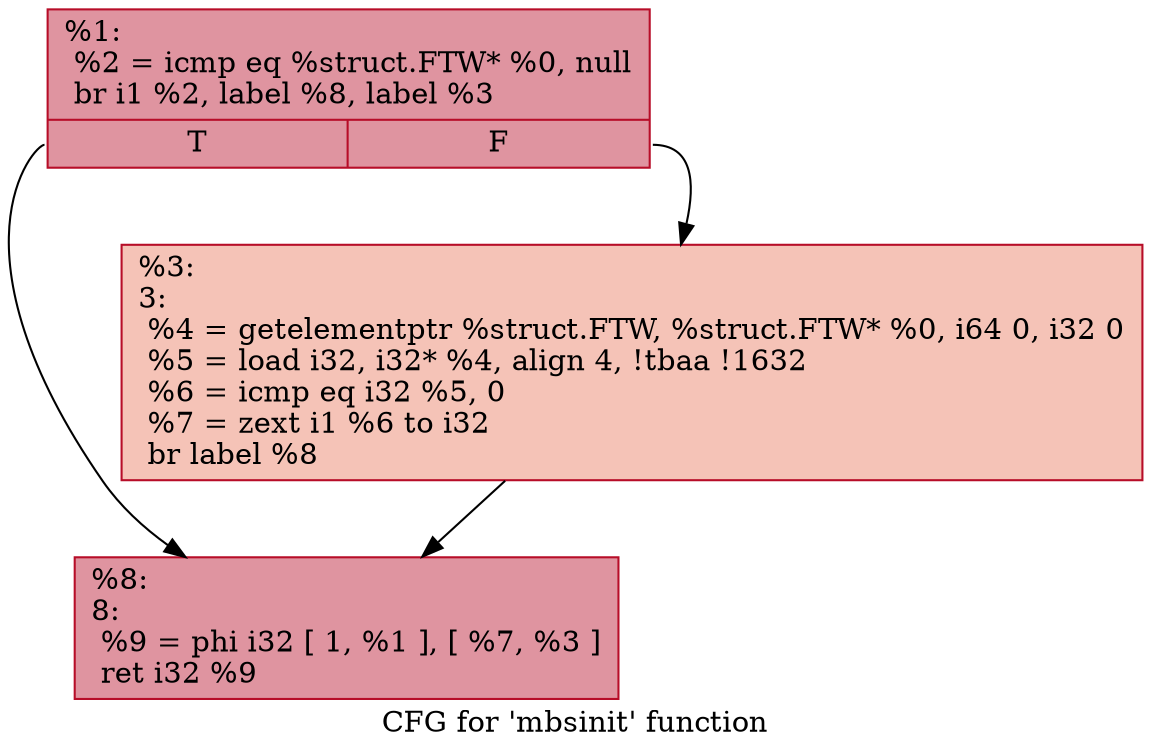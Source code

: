 digraph "CFG for 'mbsinit' function" {
	label="CFG for 'mbsinit' function";

	Node0x18c3e50 [shape=record,color="#b70d28ff", style=filled, fillcolor="#b70d2870",label="{%1:\l  %2 = icmp eq %struct.FTW* %0, null\l  br i1 %2, label %8, label %3\l|{<s0>T|<s1>F}}"];
	Node0x18c3e50:s0 -> Node0x18c3fd0;
	Node0x18c3e50:s1 -> Node0x18c3f80;
	Node0x18c3f80 [shape=record,color="#b70d28ff", style=filled, fillcolor="#e8765c70",label="{%3:\l3:                                                \l  %4 = getelementptr %struct.FTW, %struct.FTW* %0, i64 0, i32 0\l  %5 = load i32, i32* %4, align 4, !tbaa !1632\l  %6 = icmp eq i32 %5, 0\l  %7 = zext i1 %6 to i32\l  br label %8\l}"];
	Node0x18c3f80 -> Node0x18c3fd0;
	Node0x18c3fd0 [shape=record,color="#b70d28ff", style=filled, fillcolor="#b70d2870",label="{%8:\l8:                                                \l  %9 = phi i32 [ 1, %1 ], [ %7, %3 ]\l  ret i32 %9\l}"];
}
